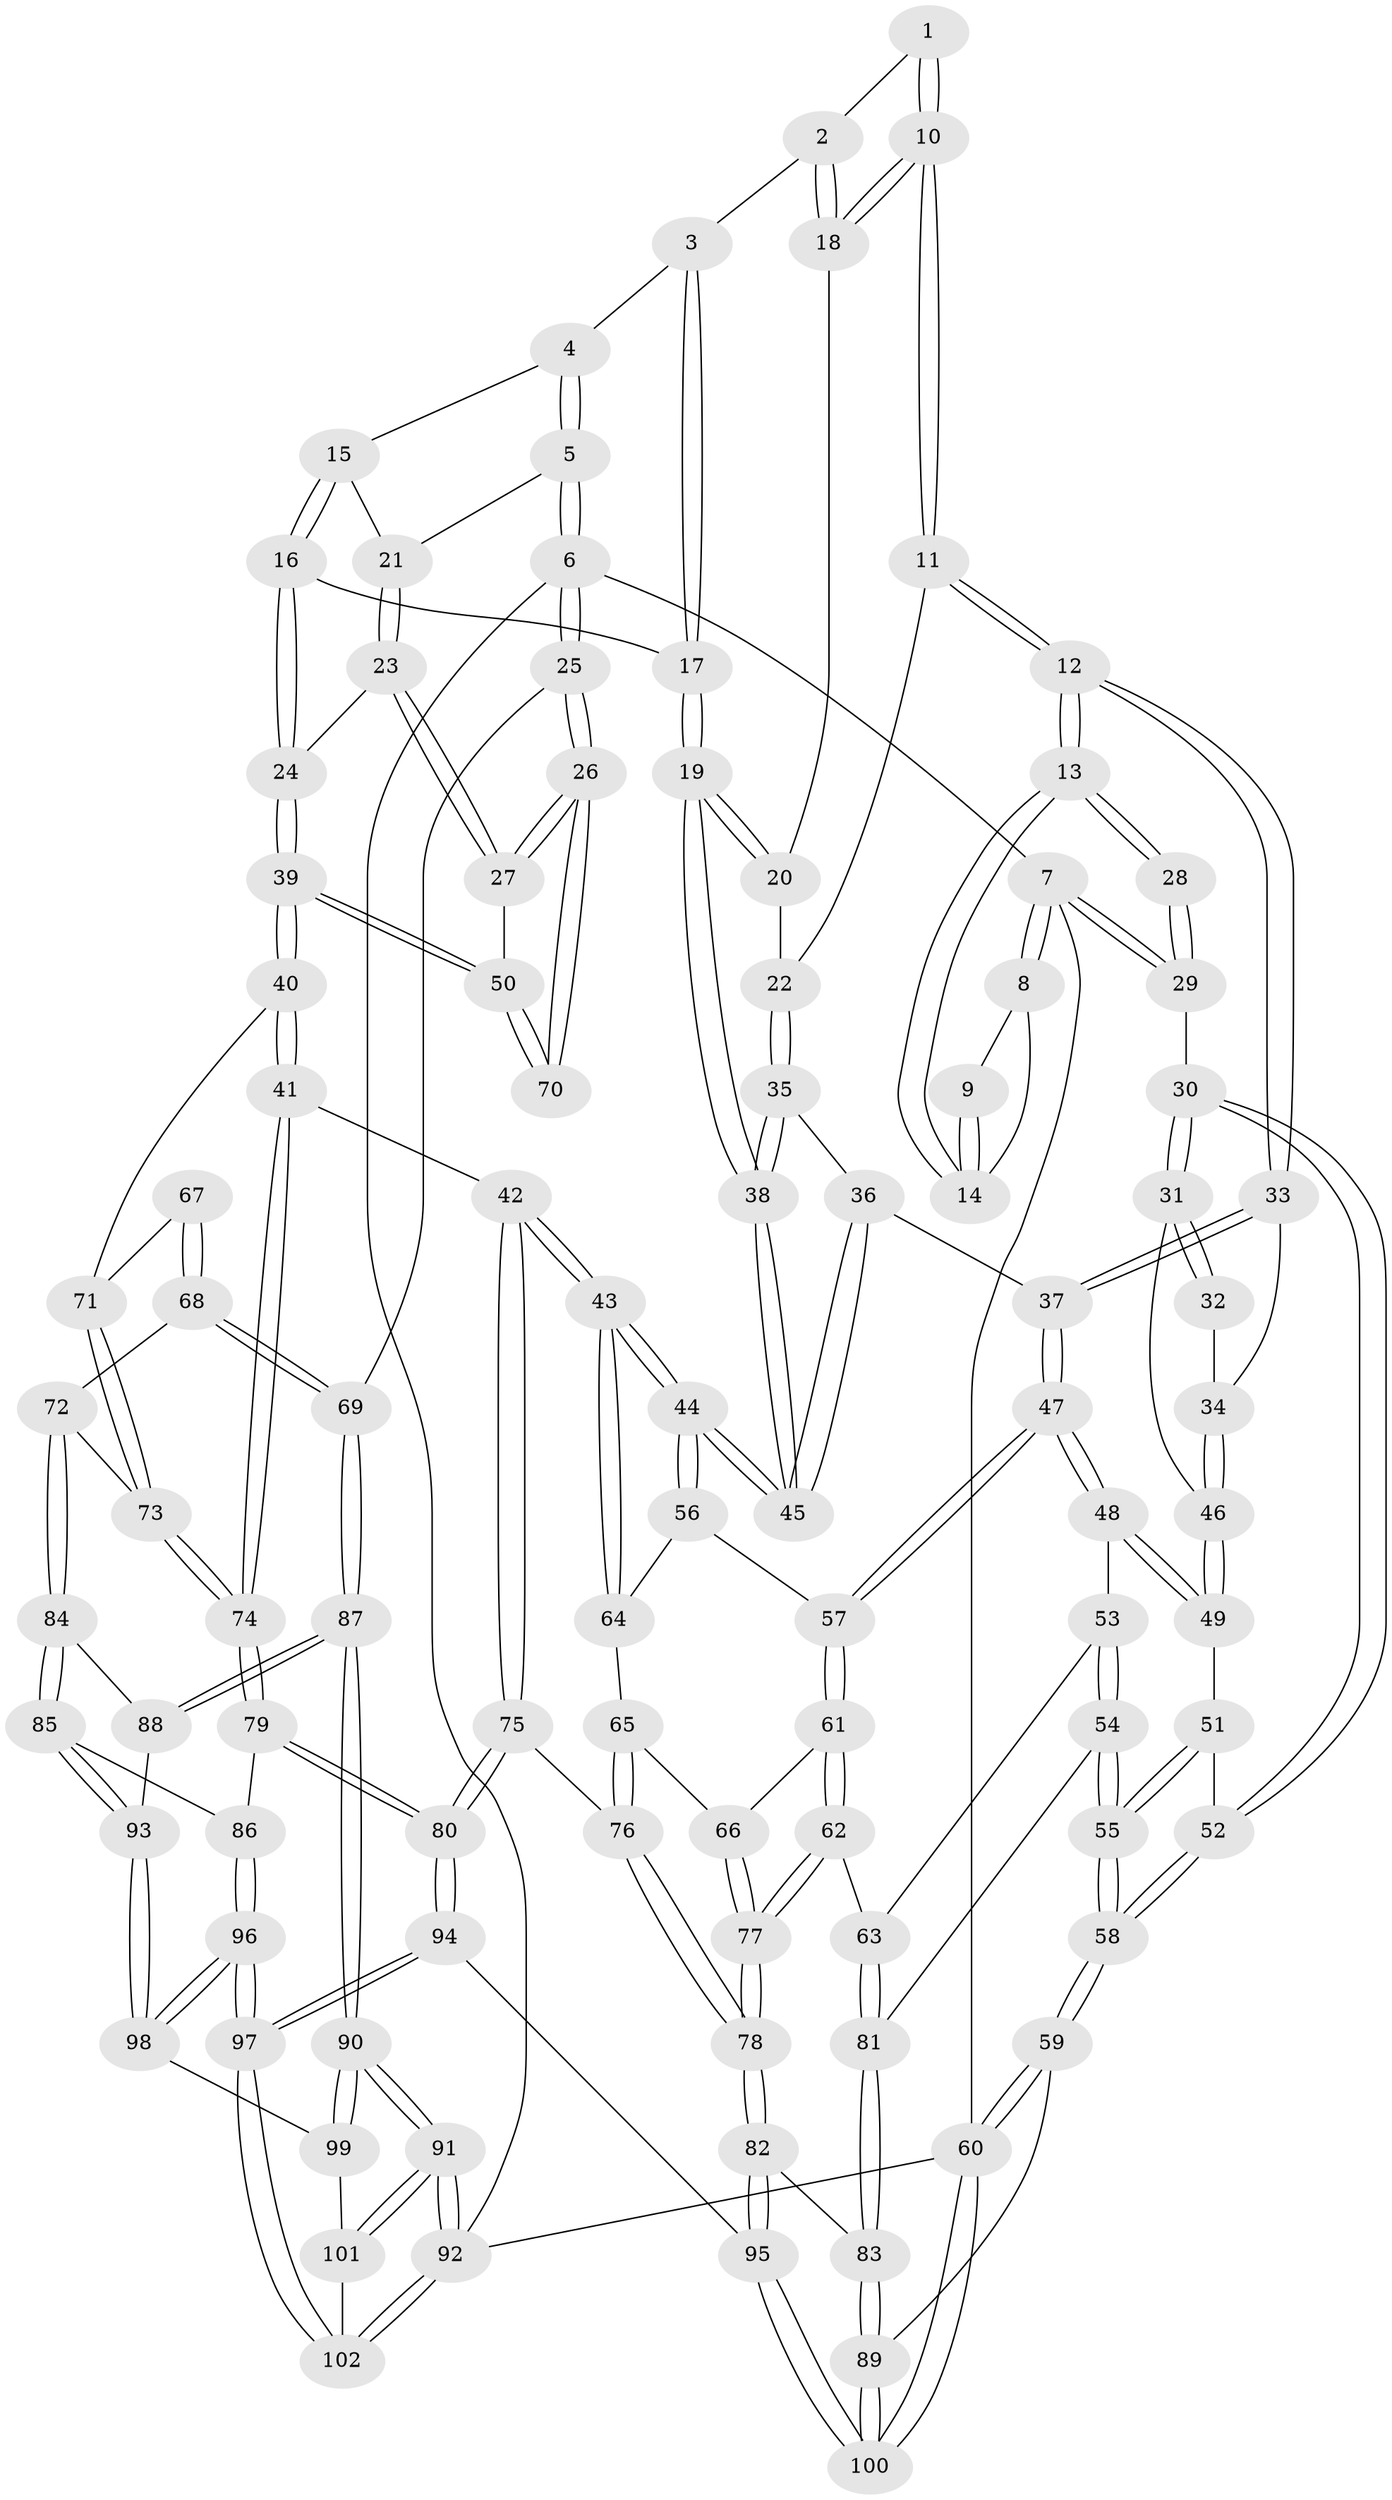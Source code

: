 // Generated by graph-tools (version 1.1) at 2025/17/03/09/25 04:17:00]
// undirected, 102 vertices, 252 edges
graph export_dot {
graph [start="1"]
  node [color=gray90,style=filled];
  1 [pos="+0.36444625931028574+0"];
  2 [pos="+0.5515884638460111+0"];
  3 [pos="+0.6845388931129752+0"];
  4 [pos="+0.727253939469058+0"];
  5 [pos="+1+0"];
  6 [pos="+1+0"];
  7 [pos="+0+0"];
  8 [pos="+0+0"];
  9 [pos="+0.298397439230383+0"];
  10 [pos="+0.3413944852924648+0.08084779028212304"];
  11 [pos="+0.33449977097706324+0.10078659314922236"];
  12 [pos="+0.23804137361365837+0.12483723035583956"];
  13 [pos="+0.23787217211982756+0.12466464137621977"];
  14 [pos="+0.23476216320367405+0.10453923163609603"];
  15 [pos="+0.7896167428409074+0"];
  16 [pos="+0.7631699055431079+0.15261937816040624"];
  17 [pos="+0.6945532482571903+0.15572990633514186"];
  18 [pos="+0.5341570908743627+0"];
  19 [pos="+0.6000078746452293+0.19066165728536671"];
  20 [pos="+0.5363508882406226+0.007453913194464824"];
  21 [pos="+0.9067088862271184+0.07974713203859041"];
  22 [pos="+0.386656261023784+0.13709237030875143"];
  23 [pos="+0.9008080237994148+0.19189867390733917"];
  24 [pos="+0.8532085435175832+0.19191680273538697"];
  25 [pos="+1+0.3138791721262065"];
  26 [pos="+1+0.30143106652440566"];
  27 [pos="+0.9958497267081625+0.24812827420801054"];
  28 [pos="+0.16944848566873608+0.10874811220189917"];
  29 [pos="+0+0"];
  30 [pos="+0+0.07625880426394664"];
  31 [pos="+0+0.1297071051440878"];
  32 [pos="+0.08926872237743907+0.16779834458449605"];
  33 [pos="+0.22315700411262177+0.23092097762311392"];
  34 [pos="+0.1626131740665802+0.25051286991412763"];
  35 [pos="+0.4091166561128198+0.17039854740980379"];
  36 [pos="+0.37757071102633327+0.25208512565243874"];
  37 [pos="+0.29945145699747383+0.3145681497718635"];
  38 [pos="+0.5977501402636164+0.19457920033674336"];
  39 [pos="+0.7043923502159661+0.418841018009454"];
  40 [pos="+0.6741098596009377+0.4290017985370101"];
  41 [pos="+0.6381534282734634+0.43212777444361566"];
  42 [pos="+0.6068555831978979+0.42708006316790365"];
  43 [pos="+0.6025066372847638+0.422769461193168"];
  44 [pos="+0.5954676916967075+0.4144654637951775"];
  45 [pos="+0.5859983629290209+0.34227653902176153"];
  46 [pos="+0.1036436319292019+0.2934058709167221"];
  47 [pos="+0.30989634069934896+0.4062173543872518"];
  48 [pos="+0.16300503177177894+0.42753250704802725"];
  49 [pos="+0.09912241432780275+0.3425742178417731"];
  50 [pos="+0.718360220801301+0.41935053564677705"];
  51 [pos="+0.0729892284090854+0.35589584501818883"];
  52 [pos="+0+0.30995618716914036"];
  53 [pos="+0.1472553653744164+0.45135065138300506"];
  54 [pos="+0+0.5897014406947323"];
  55 [pos="+0+0.5993901924518363"];
  56 [pos="+0.39897732941524355+0.42078916857818965"];
  57 [pos="+0.3124008167895421+0.40886017801910257"];
  58 [pos="+0+0.6326966923282462"];
  59 [pos="+0+0.6941451145901836"];
  60 [pos="+0+1"];
  61 [pos="+0.30794458100427863+0.4426438458738008"];
  62 [pos="+0.19989080358361727+0.5818011632185646"];
  63 [pos="+0.19361111917116255+0.582454097077173"];
  64 [pos="+0.4098243513780525+0.5659797902670171"];
  65 [pos="+0.4066466152079699+0.5732938975973444"];
  66 [pos="+0.33021992751034174+0.5578473500582422"];
  67 [pos="+0.8734846363380714+0.5114013065517622"];
  68 [pos="+0.9291024298463961+0.5909964467959806"];
  69 [pos="+1+0.5319668104885751"];
  70 [pos="+0.8487210677538307+0.4421857758383599"];
  71 [pos="+0.7934974055375644+0.547758975352966"];
  72 [pos="+0.9195299451904877+0.5992389442480874"];
  73 [pos="+0.8121886250579969+0.5859984008660091"];
  74 [pos="+0.7503108785504332+0.6517532984833435"];
  75 [pos="+0.5331766492745521+0.7116469001570742"];
  76 [pos="+0.48589891517437134+0.7112036825030392"];
  77 [pos="+0.29946483621555847+0.6314004502806312"];
  78 [pos="+0.33732043566623826+0.7515897753599198"];
  79 [pos="+0.7411751095630223+0.7632717175693693"];
  80 [pos="+0.6078282594062039+0.7848432151132145"];
  81 [pos="+0.18062213435470645+0.5917738806430041"];
  82 [pos="+0.2893997930183017+0.8023652085306335"];
  83 [pos="+0.17514616732622876+0.8148179452799732"];
  84 [pos="+0.9085980584798139+0.6245845488152232"];
  85 [pos="+0.7644661562864632+0.7689545903736966"];
  86 [pos="+0.7429657549519438+0.7638612588632653"];
  87 [pos="+1+0.7303673309043642"];
  88 [pos="+0.9532583103887834+0.7740731561364261"];
  89 [pos="+0.17407989066051607+0.8152163001397562"];
  90 [pos="+1+0.9734319532932412"];
  91 [pos="+1+1"];
  92 [pos="+1+1"];
  93 [pos="+0.8531469773968942+0.8309806628583936"];
  94 [pos="+0.5376827836301592+1"];
  95 [pos="+0.4787755532751382+1"];
  96 [pos="+0.7422894981051619+1"];
  97 [pos="+0.6636234062087418+1"];
  98 [pos="+0.865345434468459+0.8728086948048783"];
  99 [pos="+0.8673979377536434+0.874560457968057"];
  100 [pos="+0.08325274700682633+1"];
  101 [pos="+0.8792168886633523+0.8956568523833026"];
  102 [pos="+0.9752101268744182+1"];
  1 -- 2;
  1 -- 10;
  1 -- 10;
  2 -- 3;
  2 -- 18;
  2 -- 18;
  3 -- 4;
  3 -- 17;
  3 -- 17;
  4 -- 5;
  4 -- 5;
  4 -- 15;
  5 -- 6;
  5 -- 6;
  5 -- 21;
  6 -- 7;
  6 -- 25;
  6 -- 25;
  6 -- 92;
  7 -- 8;
  7 -- 8;
  7 -- 29;
  7 -- 29;
  7 -- 60;
  8 -- 9;
  8 -- 14;
  9 -- 14;
  9 -- 14;
  10 -- 11;
  10 -- 11;
  10 -- 18;
  10 -- 18;
  11 -- 12;
  11 -- 12;
  11 -- 22;
  12 -- 13;
  12 -- 13;
  12 -- 33;
  12 -- 33;
  13 -- 14;
  13 -- 14;
  13 -- 28;
  13 -- 28;
  15 -- 16;
  15 -- 16;
  15 -- 21;
  16 -- 17;
  16 -- 24;
  16 -- 24;
  17 -- 19;
  17 -- 19;
  18 -- 20;
  19 -- 20;
  19 -- 20;
  19 -- 38;
  19 -- 38;
  20 -- 22;
  21 -- 23;
  21 -- 23;
  22 -- 35;
  22 -- 35;
  23 -- 24;
  23 -- 27;
  23 -- 27;
  24 -- 39;
  24 -- 39;
  25 -- 26;
  25 -- 26;
  25 -- 69;
  26 -- 27;
  26 -- 27;
  26 -- 70;
  26 -- 70;
  27 -- 50;
  28 -- 29;
  28 -- 29;
  29 -- 30;
  30 -- 31;
  30 -- 31;
  30 -- 52;
  30 -- 52;
  31 -- 32;
  31 -- 32;
  31 -- 46;
  32 -- 34;
  33 -- 34;
  33 -- 37;
  33 -- 37;
  34 -- 46;
  34 -- 46;
  35 -- 36;
  35 -- 38;
  35 -- 38;
  36 -- 37;
  36 -- 45;
  36 -- 45;
  37 -- 47;
  37 -- 47;
  38 -- 45;
  38 -- 45;
  39 -- 40;
  39 -- 40;
  39 -- 50;
  39 -- 50;
  40 -- 41;
  40 -- 41;
  40 -- 71;
  41 -- 42;
  41 -- 74;
  41 -- 74;
  42 -- 43;
  42 -- 43;
  42 -- 75;
  42 -- 75;
  43 -- 44;
  43 -- 44;
  43 -- 64;
  43 -- 64;
  44 -- 45;
  44 -- 45;
  44 -- 56;
  44 -- 56;
  46 -- 49;
  46 -- 49;
  47 -- 48;
  47 -- 48;
  47 -- 57;
  47 -- 57;
  48 -- 49;
  48 -- 49;
  48 -- 53;
  49 -- 51;
  50 -- 70;
  50 -- 70;
  51 -- 52;
  51 -- 55;
  51 -- 55;
  52 -- 58;
  52 -- 58;
  53 -- 54;
  53 -- 54;
  53 -- 63;
  54 -- 55;
  54 -- 55;
  54 -- 81;
  55 -- 58;
  55 -- 58;
  56 -- 57;
  56 -- 64;
  57 -- 61;
  57 -- 61;
  58 -- 59;
  58 -- 59;
  59 -- 60;
  59 -- 60;
  59 -- 89;
  60 -- 100;
  60 -- 100;
  60 -- 92;
  61 -- 62;
  61 -- 62;
  61 -- 66;
  62 -- 63;
  62 -- 77;
  62 -- 77;
  63 -- 81;
  63 -- 81;
  64 -- 65;
  65 -- 66;
  65 -- 76;
  65 -- 76;
  66 -- 77;
  66 -- 77;
  67 -- 68;
  67 -- 68;
  67 -- 71;
  68 -- 69;
  68 -- 69;
  68 -- 72;
  69 -- 87;
  69 -- 87;
  71 -- 73;
  71 -- 73;
  72 -- 73;
  72 -- 84;
  72 -- 84;
  73 -- 74;
  73 -- 74;
  74 -- 79;
  74 -- 79;
  75 -- 76;
  75 -- 80;
  75 -- 80;
  76 -- 78;
  76 -- 78;
  77 -- 78;
  77 -- 78;
  78 -- 82;
  78 -- 82;
  79 -- 80;
  79 -- 80;
  79 -- 86;
  80 -- 94;
  80 -- 94;
  81 -- 83;
  81 -- 83;
  82 -- 83;
  82 -- 95;
  82 -- 95;
  83 -- 89;
  83 -- 89;
  84 -- 85;
  84 -- 85;
  84 -- 88;
  85 -- 86;
  85 -- 93;
  85 -- 93;
  86 -- 96;
  86 -- 96;
  87 -- 88;
  87 -- 88;
  87 -- 90;
  87 -- 90;
  88 -- 93;
  89 -- 100;
  89 -- 100;
  90 -- 91;
  90 -- 91;
  90 -- 99;
  90 -- 99;
  91 -- 92;
  91 -- 92;
  91 -- 101;
  91 -- 101;
  92 -- 102;
  92 -- 102;
  93 -- 98;
  93 -- 98;
  94 -- 95;
  94 -- 97;
  94 -- 97;
  95 -- 100;
  95 -- 100;
  96 -- 97;
  96 -- 97;
  96 -- 98;
  96 -- 98;
  97 -- 102;
  97 -- 102;
  98 -- 99;
  99 -- 101;
  101 -- 102;
}
